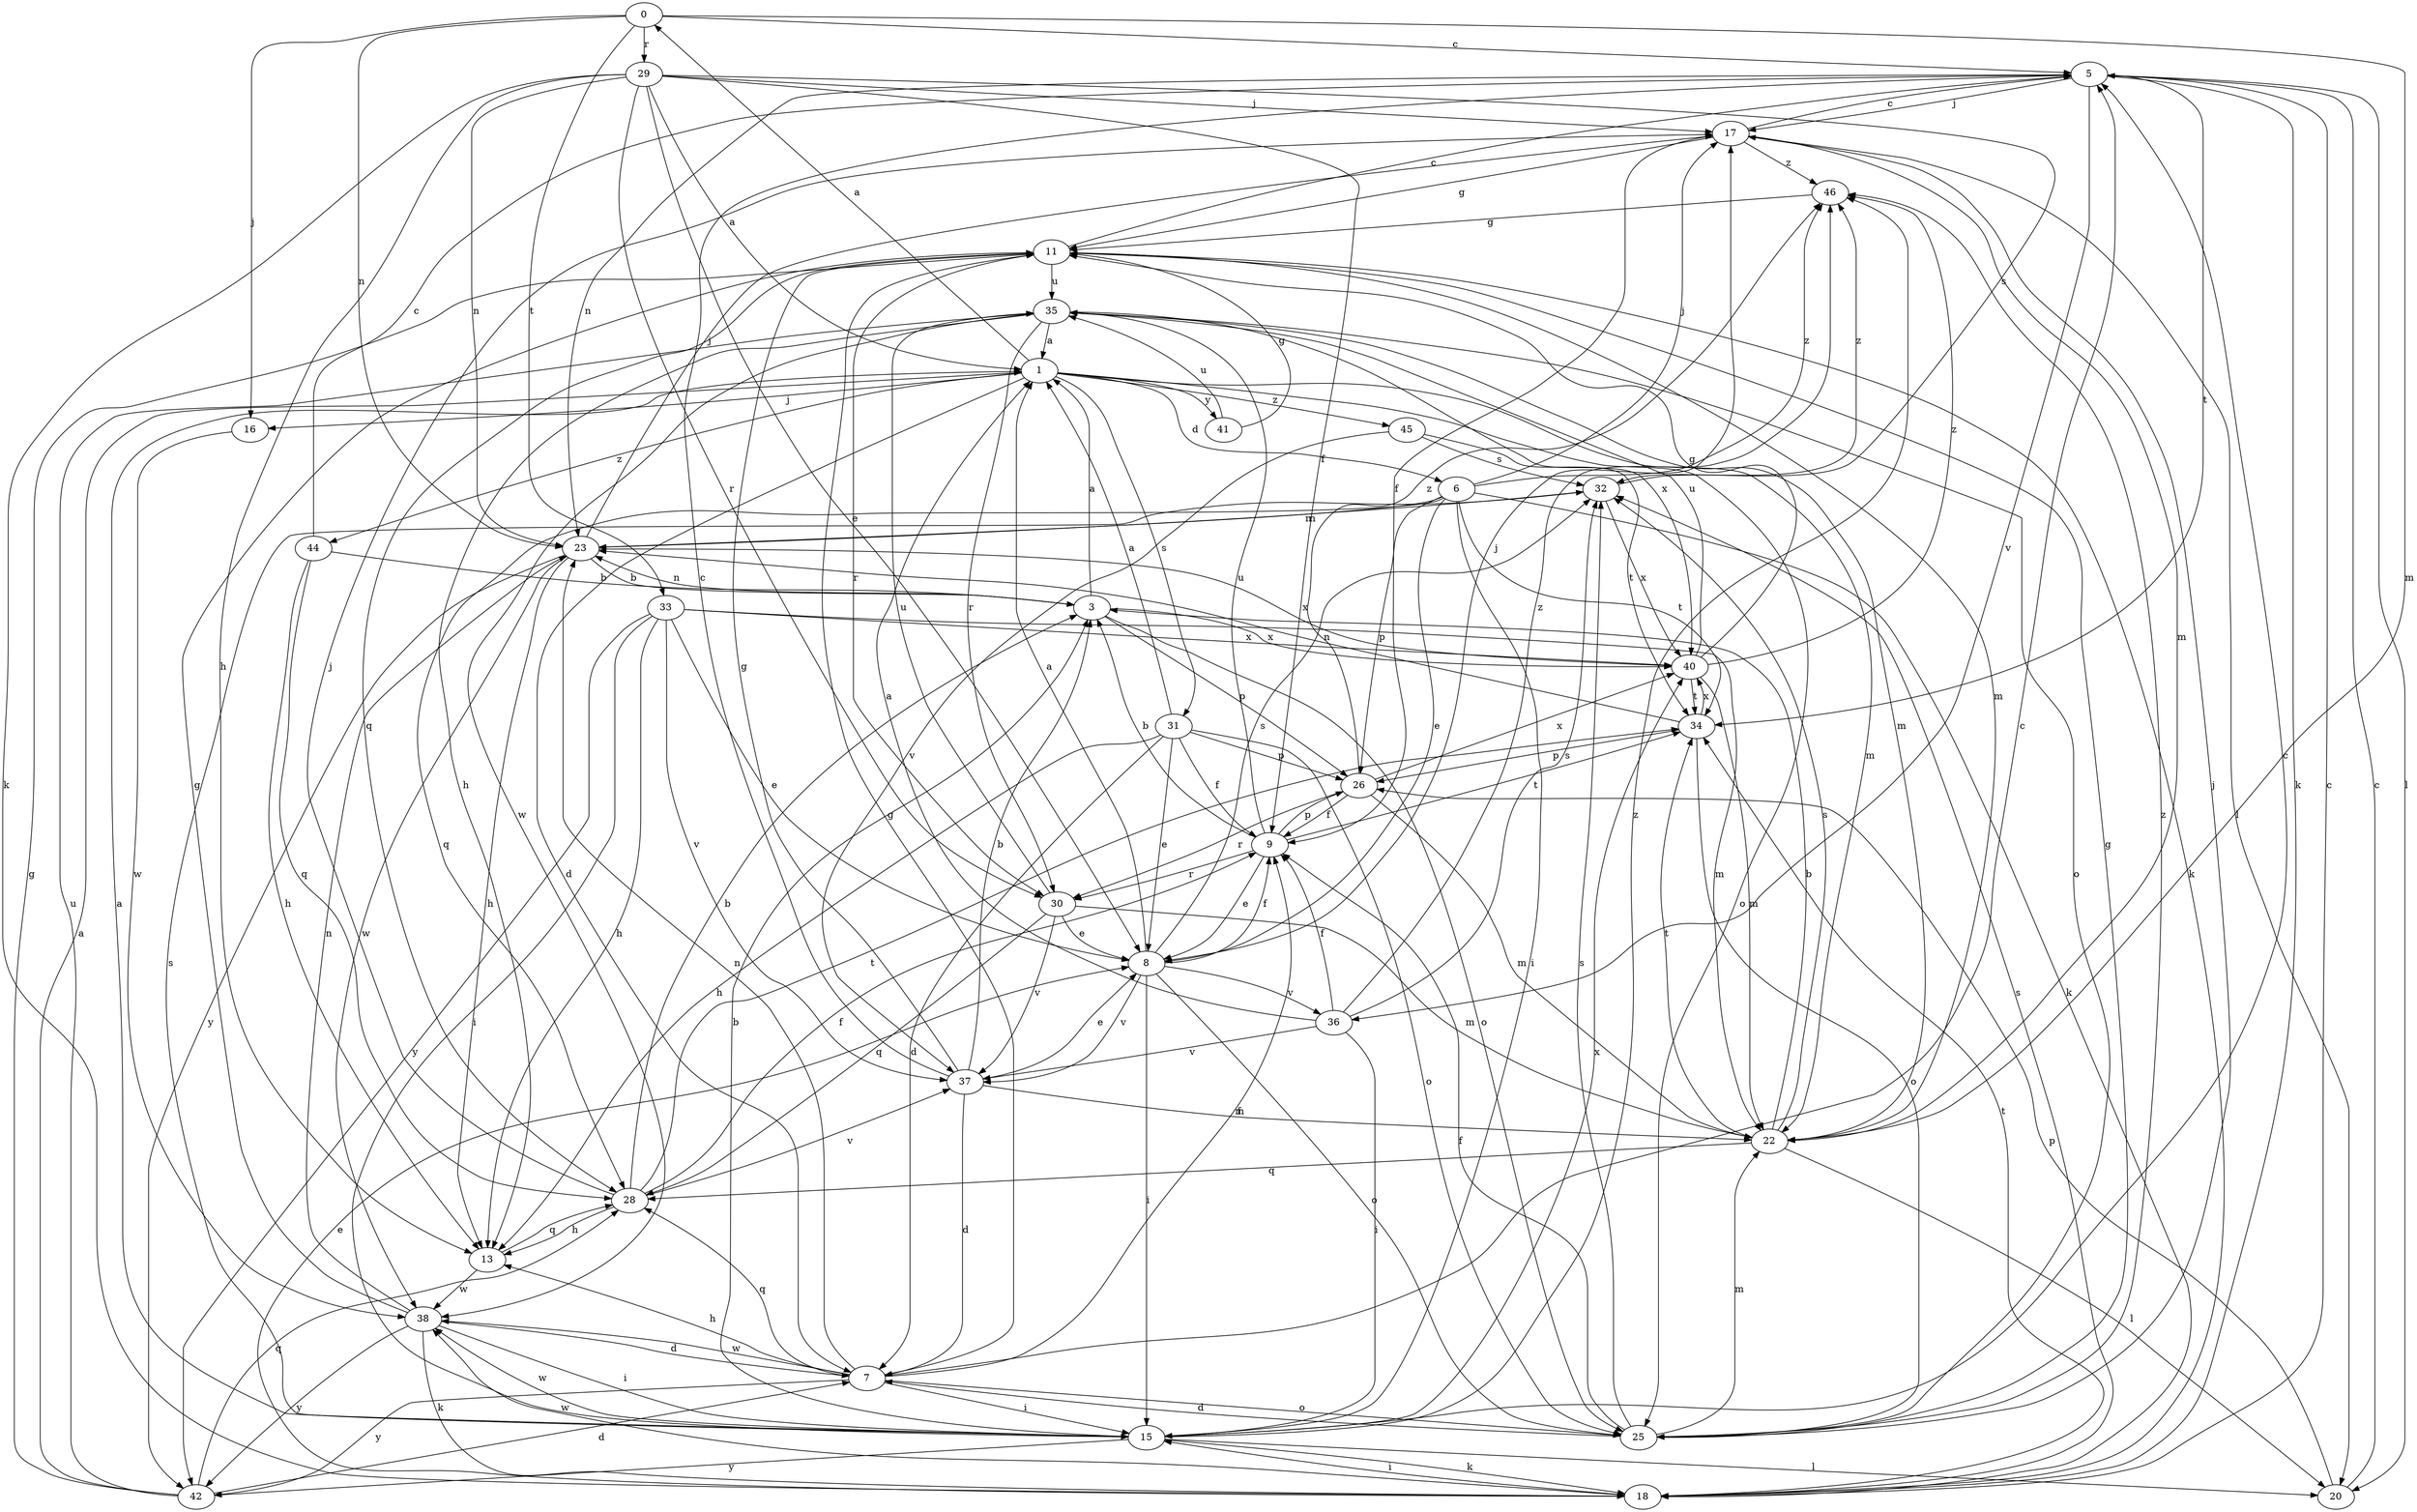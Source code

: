 strict digraph  {
0;
1;
3;
5;
6;
7;
8;
9;
11;
13;
15;
16;
17;
18;
20;
22;
23;
25;
26;
28;
29;
30;
31;
32;
33;
34;
35;
36;
37;
38;
40;
41;
42;
44;
45;
46;
0 -> 5  [label=c];
0 -> 16  [label=j];
0 -> 22  [label=m];
0 -> 23  [label=n];
0 -> 29  [label=r];
0 -> 33  [label=t];
1 -> 0  [label=a];
1 -> 6  [label=d];
1 -> 7  [label=d];
1 -> 16  [label=j];
1 -> 22  [label=m];
1 -> 25  [label=o];
1 -> 31  [label=s];
1 -> 41  [label=y];
1 -> 44  [label=z];
1 -> 45  [label=z];
3 -> 1  [label=a];
3 -> 23  [label=n];
3 -> 25  [label=o];
3 -> 26  [label=p];
3 -> 40  [label=x];
5 -> 17  [label=j];
5 -> 18  [label=k];
5 -> 20  [label=l];
5 -> 23  [label=n];
5 -> 34  [label=t];
5 -> 36  [label=v];
6 -> 8  [label=e];
6 -> 15  [label=i];
6 -> 17  [label=j];
6 -> 18  [label=k];
6 -> 23  [label=n];
6 -> 26  [label=p];
6 -> 28  [label=q];
6 -> 34  [label=t];
6 -> 46  [label=z];
7 -> 5  [label=c];
7 -> 9  [label=f];
7 -> 11  [label=g];
7 -> 13  [label=h];
7 -> 15  [label=i];
7 -> 23  [label=n];
7 -> 25  [label=o];
7 -> 28  [label=q];
7 -> 38  [label=w];
7 -> 42  [label=y];
8 -> 1  [label=a];
8 -> 9  [label=f];
8 -> 15  [label=i];
8 -> 17  [label=j];
8 -> 25  [label=o];
8 -> 32  [label=s];
8 -> 36  [label=v];
8 -> 37  [label=v];
9 -> 3  [label=b];
9 -> 8  [label=e];
9 -> 26  [label=p];
9 -> 30  [label=r];
9 -> 34  [label=t];
9 -> 35  [label=u];
11 -> 5  [label=c];
11 -> 18  [label=k];
11 -> 22  [label=m];
11 -> 28  [label=q];
11 -> 30  [label=r];
11 -> 35  [label=u];
13 -> 28  [label=q];
13 -> 38  [label=w];
15 -> 1  [label=a];
15 -> 3  [label=b];
15 -> 5  [label=c];
15 -> 18  [label=k];
15 -> 20  [label=l];
15 -> 32  [label=s];
15 -> 38  [label=w];
15 -> 40  [label=x];
15 -> 42  [label=y];
15 -> 46  [label=z];
16 -> 38  [label=w];
17 -> 5  [label=c];
17 -> 9  [label=f];
17 -> 11  [label=g];
17 -> 20  [label=l];
17 -> 22  [label=m];
17 -> 46  [label=z];
18 -> 5  [label=c];
18 -> 8  [label=e];
18 -> 15  [label=i];
18 -> 32  [label=s];
18 -> 34  [label=t];
18 -> 38  [label=w];
20 -> 5  [label=c];
20 -> 26  [label=p];
22 -> 3  [label=b];
22 -> 20  [label=l];
22 -> 28  [label=q];
22 -> 32  [label=s];
22 -> 34  [label=t];
23 -> 3  [label=b];
23 -> 13  [label=h];
23 -> 17  [label=j];
23 -> 38  [label=w];
23 -> 40  [label=x];
23 -> 42  [label=y];
25 -> 7  [label=d];
25 -> 9  [label=f];
25 -> 11  [label=g];
25 -> 17  [label=j];
25 -> 22  [label=m];
25 -> 32  [label=s];
25 -> 46  [label=z];
26 -> 9  [label=f];
26 -> 22  [label=m];
26 -> 30  [label=r];
26 -> 40  [label=x];
26 -> 46  [label=z];
28 -> 3  [label=b];
28 -> 9  [label=f];
28 -> 13  [label=h];
28 -> 17  [label=j];
28 -> 34  [label=t];
28 -> 37  [label=v];
29 -> 1  [label=a];
29 -> 8  [label=e];
29 -> 9  [label=f];
29 -> 13  [label=h];
29 -> 17  [label=j];
29 -> 18  [label=k];
29 -> 23  [label=n];
29 -> 30  [label=r];
29 -> 32  [label=s];
30 -> 8  [label=e];
30 -> 22  [label=m];
30 -> 28  [label=q];
30 -> 35  [label=u];
30 -> 37  [label=v];
31 -> 1  [label=a];
31 -> 7  [label=d];
31 -> 8  [label=e];
31 -> 9  [label=f];
31 -> 13  [label=h];
31 -> 25  [label=o];
31 -> 26  [label=p];
32 -> 23  [label=n];
32 -> 40  [label=x];
32 -> 46  [label=z];
33 -> 8  [label=e];
33 -> 13  [label=h];
33 -> 15  [label=i];
33 -> 22  [label=m];
33 -> 37  [label=v];
33 -> 40  [label=x];
33 -> 42  [label=y];
34 -> 23  [label=n];
34 -> 25  [label=o];
34 -> 26  [label=p];
34 -> 40  [label=x];
35 -> 1  [label=a];
35 -> 13  [label=h];
35 -> 22  [label=m];
35 -> 25  [label=o];
35 -> 30  [label=r];
35 -> 38  [label=w];
35 -> 40  [label=x];
36 -> 1  [label=a];
36 -> 9  [label=f];
36 -> 15  [label=i];
36 -> 32  [label=s];
36 -> 37  [label=v];
36 -> 46  [label=z];
37 -> 3  [label=b];
37 -> 5  [label=c];
37 -> 7  [label=d];
37 -> 8  [label=e];
37 -> 11  [label=g];
37 -> 22  [label=m];
38 -> 7  [label=d];
38 -> 11  [label=g];
38 -> 15  [label=i];
38 -> 18  [label=k];
38 -> 23  [label=n];
38 -> 42  [label=y];
40 -> 11  [label=g];
40 -> 22  [label=m];
40 -> 34  [label=t];
40 -> 35  [label=u];
40 -> 46  [label=z];
41 -> 11  [label=g];
41 -> 35  [label=u];
42 -> 1  [label=a];
42 -> 7  [label=d];
42 -> 11  [label=g];
42 -> 28  [label=q];
42 -> 35  [label=u];
44 -> 3  [label=b];
44 -> 5  [label=c];
44 -> 13  [label=h];
44 -> 28  [label=q];
45 -> 32  [label=s];
45 -> 34  [label=t];
45 -> 37  [label=v];
46 -> 11  [label=g];
}
